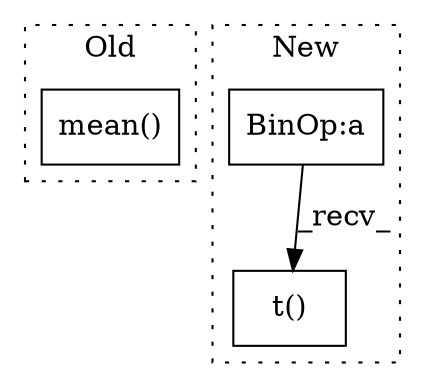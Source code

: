 digraph G {
subgraph cluster0 {
1 [label="mean()" a="75" s="11303" l="25" shape="box"];
label = "Old";
style="dotted";
}
subgraph cluster1 {
2 [label="t()" a="75" s="12127" l="13" shape="box"];
3 [label="BinOp:a" a="82" s="11902" l="3" shape="box"];
label = "New";
style="dotted";
}
3 -> 2 [label="_recv_"];
}